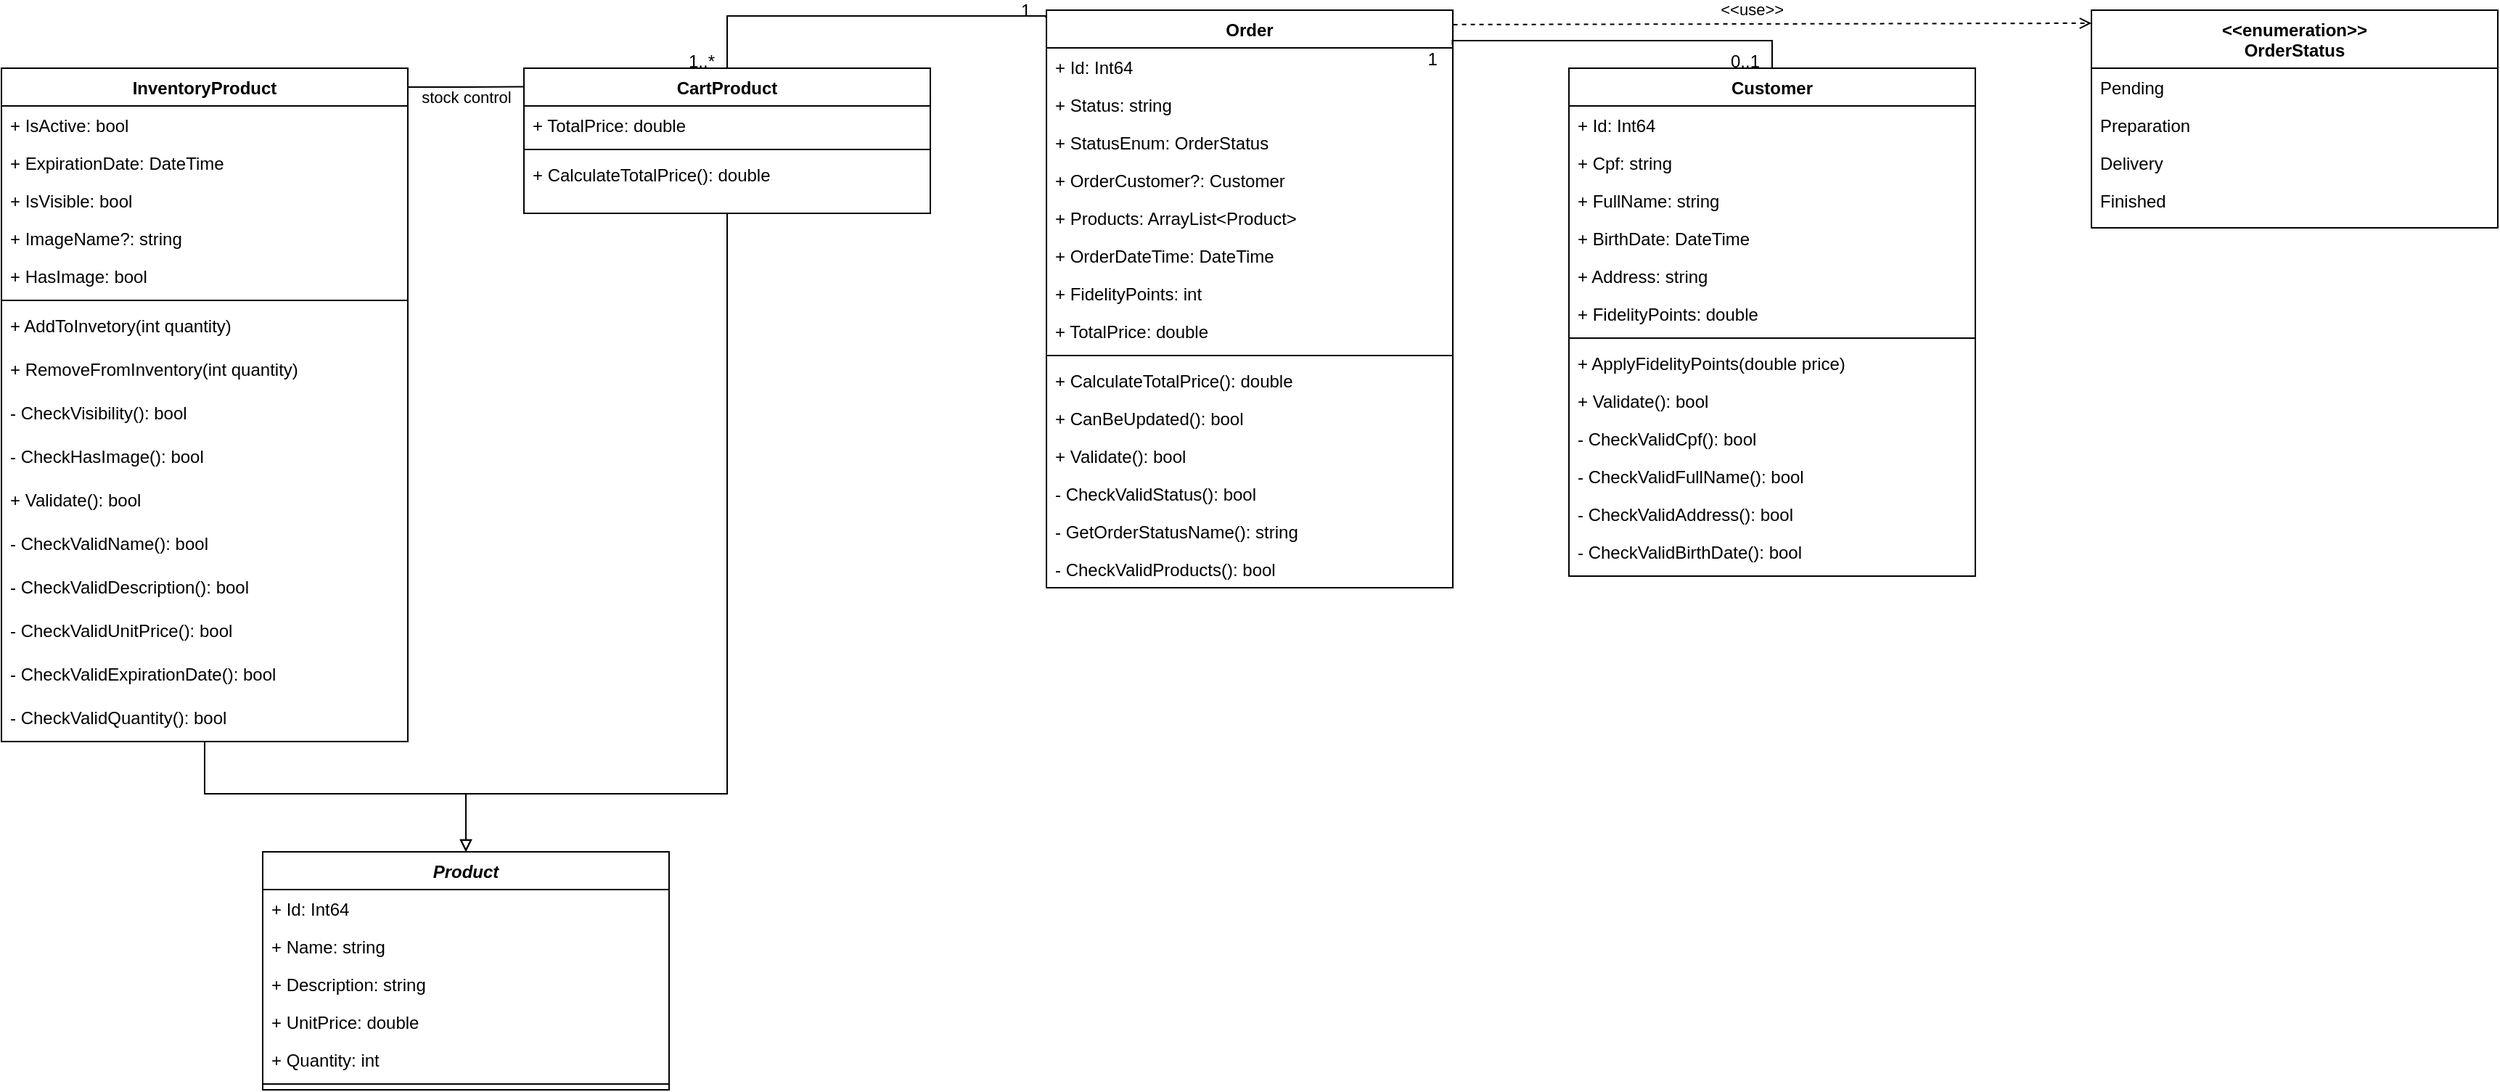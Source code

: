 <mxfile version="20.6.0" type="device"><diagram id="C5RBs43oDa-KdzZeNtuy" name="Page-1"><mxGraphModel dx="1929" dy="572" grid="1" gridSize="10" guides="0" tooltips="1" connect="1" arrows="1" fold="1" page="1" pageScale="1" pageWidth="827" pageHeight="1169" math="0" shadow="0"><root><mxCell id="WIyWlLk6GJQsqaUBKTNV-0"/><mxCell id="WIyWlLk6GJQsqaUBKTNV-1" parent="WIyWlLk6GJQsqaUBKTNV-0"/><mxCell id="APtHg-tRqLhJaYtIU60p-8" value="CartProduct" style="swimlane;fontStyle=1;align=center;verticalAlign=top;childLayout=stackLayout;horizontal=1;startSize=26;horizontalStack=0;resizeParent=1;resizeLast=0;collapsible=1;marginBottom=0;rounded=0;shadow=0;strokeWidth=1;" parent="WIyWlLk6GJQsqaUBKTNV-1" vertex="1"><mxGeometry x="80" y="80" width="280" height="100" as="geometry"><mxRectangle x="230" y="140" width="160" height="26" as="alternateBounds"/></mxGeometry></mxCell><mxCell id="APtHg-tRqLhJaYtIU60p-19" value="+ TotalPrice: double" style="text;align=left;verticalAlign=top;spacingLeft=4;spacingRight=4;overflow=hidden;rotatable=0;points=[[0,0.5],[1,0.5]];portConstraint=eastwest;rounded=0;shadow=0;html=0;" parent="APtHg-tRqLhJaYtIU60p-8" vertex="1"><mxGeometry y="26" width="280" height="26" as="geometry"/></mxCell><mxCell id="APtHg-tRqLhJaYtIU60p-16" value="" style="line;html=1;strokeWidth=1;align=left;verticalAlign=middle;spacingTop=-1;spacingLeft=3;spacingRight=3;rotatable=0;labelPosition=right;points=[];portConstraint=eastwest;" parent="APtHg-tRqLhJaYtIU60p-8" vertex="1"><mxGeometry y="52" width="280" height="8" as="geometry"/></mxCell><mxCell id="APtHg-tRqLhJaYtIU60p-17" value="+ CalculateTotalPrice(): double" style="text;align=left;verticalAlign=top;spacingLeft=4;spacingRight=4;overflow=hidden;rotatable=0;points=[[0,0.5],[1,0.5]];portConstraint=eastwest;" parent="APtHg-tRqLhJaYtIU60p-8" vertex="1"><mxGeometry y="60" width="280" height="26" as="geometry"/></mxCell><mxCell id="APtHg-tRqLhJaYtIU60p-33" value="Order" style="swimlane;fontStyle=1;align=center;verticalAlign=top;childLayout=stackLayout;horizontal=1;startSize=26;horizontalStack=0;resizeParent=1;resizeLast=0;collapsible=1;marginBottom=0;rounded=0;shadow=0;strokeWidth=1;" parent="WIyWlLk6GJQsqaUBKTNV-1" vertex="1"><mxGeometry x="440" y="40" width="280" height="398" as="geometry"><mxRectangle x="230" y="140" width="160" height="26" as="alternateBounds"/></mxGeometry></mxCell><mxCell id="APtHg-tRqLhJaYtIU60p-34" value="+ Id: Int64" style="text;align=left;verticalAlign=top;spacingLeft=4;spacingRight=4;overflow=hidden;rotatable=0;points=[[0,0.5],[1,0.5]];portConstraint=eastwest;" parent="APtHg-tRqLhJaYtIU60p-33" vertex="1"><mxGeometry y="26" width="280" height="26" as="geometry"/></mxCell><mxCell id="Oz1AFpoczf8Ei12uvzQP-71" value="+ Status: string" style="text;align=left;verticalAlign=top;spacingLeft=4;spacingRight=4;overflow=hidden;rotatable=0;points=[[0,0.5],[1,0.5]];portConstraint=eastwest;" parent="APtHg-tRqLhJaYtIU60p-33" vertex="1"><mxGeometry y="52" width="280" height="26" as="geometry"/></mxCell><mxCell id="Ln4JqhIbLBqMXvwUg4IR-0" value="+ StatusEnum: OrderStatus" style="text;align=left;verticalAlign=top;spacingLeft=4;spacingRight=4;overflow=hidden;rotatable=0;points=[[0,0.5],[1,0.5]];portConstraint=eastwest;" vertex="1" parent="APtHg-tRqLhJaYtIU60p-33"><mxGeometry y="78" width="280" height="26" as="geometry"/></mxCell><mxCell id="APtHg-tRqLhJaYtIU60p-35" value="+ OrderCustomer?: Customer" style="text;align=left;verticalAlign=top;spacingLeft=4;spacingRight=4;overflow=hidden;rotatable=0;points=[[0,0.5],[1,0.5]];portConstraint=eastwest;rounded=0;shadow=0;html=0;" parent="APtHg-tRqLhJaYtIU60p-33" vertex="1"><mxGeometry y="104" width="280" height="26" as="geometry"/></mxCell><mxCell id="APtHg-tRqLhJaYtIU60p-36" value="+ Products: ArrayList&lt;Product&gt;" style="text;align=left;verticalAlign=top;spacingLeft=4;spacingRight=4;overflow=hidden;rotatable=0;points=[[0,0.5],[1,0.5]];portConstraint=eastwest;rounded=0;shadow=0;html=0;" parent="APtHg-tRqLhJaYtIU60p-33" vertex="1"><mxGeometry y="130" width="280" height="26" as="geometry"/></mxCell><mxCell id="APtHg-tRqLhJaYtIU60p-109" value="+ OrderDateTime: DateTime" style="text;align=left;verticalAlign=top;spacingLeft=4;spacingRight=4;overflow=hidden;rotatable=0;points=[[0,0.5],[1,0.5]];portConstraint=eastwest;rounded=0;shadow=0;html=0;" parent="APtHg-tRqLhJaYtIU60p-33" vertex="1"><mxGeometry y="156" width="280" height="26" as="geometry"/></mxCell><mxCell id="PEvZ39Epc1jUpKVXOQM1-0" value="+ FidelityPoints: int" style="text;align=left;verticalAlign=top;spacingLeft=4;spacingRight=4;overflow=hidden;rotatable=0;points=[[0,0.5],[1,0.5]];portConstraint=eastwest;rounded=0;shadow=0;html=0;" parent="APtHg-tRqLhJaYtIU60p-33" vertex="1"><mxGeometry y="182" width="280" height="26" as="geometry"/></mxCell><mxCell id="APtHg-tRqLhJaYtIU60p-37" value="+ TotalPrice: double" style="text;align=left;verticalAlign=top;spacingLeft=4;spacingRight=4;overflow=hidden;rotatable=0;points=[[0,0.5],[1,0.5]];portConstraint=eastwest;rounded=0;shadow=0;html=0;" parent="APtHg-tRqLhJaYtIU60p-33" vertex="1"><mxGeometry y="208" width="280" height="26" as="geometry"/></mxCell><mxCell id="APtHg-tRqLhJaYtIU60p-38" value="" style="line;html=1;strokeWidth=1;align=left;verticalAlign=middle;spacingTop=-1;spacingLeft=3;spacingRight=3;rotatable=0;labelPosition=right;points=[];portConstraint=eastwest;" parent="APtHg-tRqLhJaYtIU60p-33" vertex="1"><mxGeometry y="234" width="280" height="8" as="geometry"/></mxCell><mxCell id="APtHg-tRqLhJaYtIU60p-39" value="+ CalculateTotalPrice(): double" style="text;align=left;verticalAlign=top;spacingLeft=4;spacingRight=4;overflow=hidden;rotatable=0;points=[[0,0.5],[1,0.5]];portConstraint=eastwest;" parent="APtHg-tRqLhJaYtIU60p-33" vertex="1"><mxGeometry y="242" width="280" height="26" as="geometry"/></mxCell><mxCell id="QbLwU778G9FAzQYPVVws-0" value="+ CanBeUpdated(): bool" style="text;align=left;verticalAlign=top;spacingLeft=4;spacingRight=4;overflow=hidden;rotatable=0;points=[[0,0.5],[1,0.5]];portConstraint=eastwest;" parent="APtHg-tRqLhJaYtIU60p-33" vertex="1"><mxGeometry y="268" width="280" height="26" as="geometry"/></mxCell><mxCell id="APtHg-tRqLhJaYtIU60p-108" value="+ Validate(): bool" style="text;align=left;verticalAlign=top;spacingLeft=4;spacingRight=4;overflow=hidden;rotatable=0;points=[[0,0.5],[1,0.5]];portConstraint=eastwest;" parent="APtHg-tRqLhJaYtIU60p-33" vertex="1"><mxGeometry y="294" width="280" height="26" as="geometry"/></mxCell><mxCell id="APtHg-tRqLhJaYtIU60p-110" value="- CheckValidStatus(): bool" style="text;align=left;verticalAlign=top;spacingLeft=4;spacingRight=4;overflow=hidden;rotatable=0;points=[[0,0.5],[1,0.5]];portConstraint=eastwest;" parent="APtHg-tRqLhJaYtIU60p-33" vertex="1"><mxGeometry y="320" width="280" height="26" as="geometry"/></mxCell><mxCell id="t6-JTKtzcupznVUAUfSo-50" value="- GetOrderStatusName(): string" style="text;align=left;verticalAlign=top;spacingLeft=4;spacingRight=4;overflow=hidden;rotatable=0;points=[[0,0.5],[1,0.5]];portConstraint=eastwest;" parent="APtHg-tRqLhJaYtIU60p-33" vertex="1"><mxGeometry y="346" width="280" height="26" as="geometry"/></mxCell><mxCell id="Oz1AFpoczf8Ei12uvzQP-85" value="- CheckValidProducts(): bool" style="text;align=left;verticalAlign=top;spacingLeft=4;spacingRight=4;overflow=hidden;rotatable=0;points=[[0,0.5],[1,0.5]];portConstraint=eastwest;" parent="APtHg-tRqLhJaYtIU60p-33" vertex="1"><mxGeometry y="372" width="280" height="26" as="geometry"/></mxCell><mxCell id="APtHg-tRqLhJaYtIU60p-40" value="" style="endArrow=none;shadow=0;strokeWidth=1;rounded=0;endFill=0;edgeStyle=elbowEdgeStyle;elbow=vertical;entryX=0.5;entryY=0;entryDx=0;entryDy=0;exitX=-0.002;exitY=0.013;exitDx=0;exitDy=0;exitPerimeter=0;" parent="WIyWlLk6GJQsqaUBKTNV-1" source="APtHg-tRqLhJaYtIU60p-33" target="APtHg-tRqLhJaYtIU60p-8" edge="1"><mxGeometry x="0.5" y="41" relative="1" as="geometry"><mxPoint x="330" y="30" as="sourcePoint"/><mxPoint x="730" y="50" as="targetPoint"/><mxPoint x="-40" y="32" as="offset"/><Array as="points"><mxPoint x="170" y="44"/><mxPoint x="180" y="50"/></Array></mxGeometry></mxCell><mxCell id="APtHg-tRqLhJaYtIU60p-41" value="1" style="resizable=0;align=left;verticalAlign=bottom;labelBackgroundColor=none;fontSize=12;" parent="APtHg-tRqLhJaYtIU60p-40" connectable="0" vertex="1"><mxGeometry x="-1" relative="1" as="geometry"><mxPoint x="-19" y="4" as="offset"/></mxGeometry></mxCell><mxCell id="APtHg-tRqLhJaYtIU60p-42" value="1..*" style="resizable=0;align=right;verticalAlign=bottom;labelBackgroundColor=none;fontSize=12;" parent="APtHg-tRqLhJaYtIU60p-40" connectable="0" vertex="1"><mxGeometry x="1" relative="1" as="geometry"><mxPoint x="-7" y="4" as="offset"/></mxGeometry></mxCell><mxCell id="APtHg-tRqLhJaYtIU60p-50" value="Customer" style="swimlane;fontStyle=1;align=center;verticalAlign=top;childLayout=stackLayout;horizontal=1;startSize=26;horizontalStack=0;resizeParent=1;resizeLast=0;collapsible=1;marginBottom=0;rounded=0;shadow=0;strokeWidth=1;" parent="WIyWlLk6GJQsqaUBKTNV-1" vertex="1"><mxGeometry x="800" y="80" width="280" height="350" as="geometry"><mxRectangle x="230" y="140" width="160" height="26" as="alternateBounds"/></mxGeometry></mxCell><mxCell id="APtHg-tRqLhJaYtIU60p-51" value="+ Id: Int64" style="text;align=left;verticalAlign=top;spacingLeft=4;spacingRight=4;overflow=hidden;rotatable=0;points=[[0,0.5],[1,0.5]];portConstraint=eastwest;" parent="APtHg-tRqLhJaYtIU60p-50" vertex="1"><mxGeometry y="26" width="280" height="26" as="geometry"/></mxCell><mxCell id="APtHg-tRqLhJaYtIU60p-52" value="+ Cpf: string" style="text;align=left;verticalAlign=top;spacingLeft=4;spacingRight=4;overflow=hidden;rotatable=0;points=[[0,0.5],[1,0.5]];portConstraint=eastwest;rounded=0;shadow=0;html=0;" parent="APtHg-tRqLhJaYtIU60p-50" vertex="1"><mxGeometry y="52" width="280" height="26" as="geometry"/></mxCell><mxCell id="Oz1AFpoczf8Ei12uvzQP-0" value="+ FullName: string" style="text;align=left;verticalAlign=top;spacingLeft=4;spacingRight=4;overflow=hidden;rotatable=0;points=[[0,0.5],[1,0.5]];portConstraint=eastwest;" parent="APtHg-tRqLhJaYtIU60p-50" vertex="1"><mxGeometry y="78" width="280" height="26" as="geometry"/></mxCell><mxCell id="APtHg-tRqLhJaYtIU60p-53" value="+ BirthDate: DateTime" style="text;align=left;verticalAlign=top;spacingLeft=4;spacingRight=4;overflow=hidden;rotatable=0;points=[[0,0.5],[1,0.5]];portConstraint=eastwest;rounded=0;shadow=0;html=0;" parent="APtHg-tRqLhJaYtIU60p-50" vertex="1"><mxGeometry y="104" width="280" height="26" as="geometry"/></mxCell><mxCell id="PEvZ39Epc1jUpKVXOQM1-1" value="+ Address: string" style="text;align=left;verticalAlign=top;spacingLeft=4;spacingRight=4;overflow=hidden;rotatable=0;points=[[0,0.5],[1,0.5]];portConstraint=eastwest;rounded=0;shadow=0;html=0;" parent="APtHg-tRqLhJaYtIU60p-50" vertex="1"><mxGeometry y="130" width="280" height="26" as="geometry"/></mxCell><mxCell id="APtHg-tRqLhJaYtIU60p-54" value="+ FidelityPoints: double" style="text;align=left;verticalAlign=top;spacingLeft=4;spacingRight=4;overflow=hidden;rotatable=0;points=[[0,0.5],[1,0.5]];portConstraint=eastwest;rounded=0;shadow=0;html=0;" parent="APtHg-tRqLhJaYtIU60p-50" vertex="1"><mxGeometry y="156" width="280" height="26" as="geometry"/></mxCell><mxCell id="APtHg-tRqLhJaYtIU60p-55" value="" style="line;html=1;strokeWidth=1;align=left;verticalAlign=middle;spacingTop=-1;spacingLeft=3;spacingRight=3;rotatable=0;labelPosition=right;points=[];portConstraint=eastwest;" parent="APtHg-tRqLhJaYtIU60p-50" vertex="1"><mxGeometry y="182" width="280" height="8" as="geometry"/></mxCell><mxCell id="PEvZ39Epc1jUpKVXOQM1-16" value="+ ApplyFidelityPoints(double price)" style="text;align=left;verticalAlign=top;spacingLeft=4;spacingRight=4;overflow=hidden;rotatable=0;points=[[0,0.5],[1,0.5]];portConstraint=eastwest;rounded=0;shadow=0;html=0;" parent="APtHg-tRqLhJaYtIU60p-50" vertex="1"><mxGeometry y="190" width="280" height="26" as="geometry"/></mxCell><mxCell id="PEvZ39Epc1jUpKVXOQM1-17" value="+ Validate(): bool" style="text;align=left;verticalAlign=top;spacingLeft=4;spacingRight=4;overflow=hidden;rotatable=0;points=[[0,0.5],[1,0.5]];portConstraint=eastwest;rounded=0;shadow=0;html=0;" parent="APtHg-tRqLhJaYtIU60p-50" vertex="1"><mxGeometry y="216" width="280" height="26" as="geometry"/></mxCell><mxCell id="Oz1AFpoczf8Ei12uvzQP-1" value="- CheckValidCpf(): bool" style="text;align=left;verticalAlign=top;spacingLeft=4;spacingRight=4;overflow=hidden;rotatable=0;points=[[0,0.5],[1,0.5]];portConstraint=eastwest;rounded=0;shadow=0;html=0;" parent="APtHg-tRqLhJaYtIU60p-50" vertex="1"><mxGeometry y="242" width="280" height="26" as="geometry"/></mxCell><mxCell id="Oz1AFpoczf8Ei12uvzQP-2" value="- CheckValidFullName(): bool" style="text;align=left;verticalAlign=top;spacingLeft=4;spacingRight=4;overflow=hidden;rotatable=0;points=[[0,0.5],[1,0.5]];portConstraint=eastwest;rounded=0;shadow=0;html=0;" parent="APtHg-tRqLhJaYtIU60p-50" vertex="1"><mxGeometry y="268" width="280" height="26" as="geometry"/></mxCell><mxCell id="Oz1AFpoczf8Ei12uvzQP-3" value="- CheckValidAddress(): bool" style="text;align=left;verticalAlign=top;spacingLeft=4;spacingRight=4;overflow=hidden;rotatable=0;points=[[0,0.5],[1,0.5]];portConstraint=eastwest;rounded=0;shadow=0;html=0;" parent="APtHg-tRqLhJaYtIU60p-50" vertex="1"><mxGeometry y="294" width="280" height="26" as="geometry"/></mxCell><mxCell id="Oz1AFpoczf8Ei12uvzQP-4" value="- CheckValidBirthDate(): bool" style="text;align=left;verticalAlign=top;spacingLeft=4;spacingRight=4;overflow=hidden;rotatable=0;points=[[0,0.5],[1,0.5]];portConstraint=eastwest;rounded=0;shadow=0;html=0;" parent="APtHg-tRqLhJaYtIU60p-50" vertex="1"><mxGeometry y="320" width="280" height="26" as="geometry"/></mxCell><mxCell id="APtHg-tRqLhJaYtIU60p-57" value="" style="endArrow=none;shadow=0;strokeWidth=1;rounded=0;endFill=0;edgeStyle=elbowEdgeStyle;elbow=vertical;entryX=0.5;entryY=0;entryDx=0;entryDy=0;exitX=0.999;exitY=0.061;exitDx=0;exitDy=0;exitPerimeter=0;" parent="WIyWlLk6GJQsqaUBKTNV-1" source="APtHg-tRqLhJaYtIU60p-33" target="APtHg-tRqLhJaYtIU60p-50" edge="1"><mxGeometry x="0.5" y="41" relative="1" as="geometry"><mxPoint x="730" y="70" as="sourcePoint"/><mxPoint x="790" y="100" as="targetPoint"/><mxPoint x="-40" y="32" as="offset"/><Array as="points"><mxPoint x="770" y="61"/></Array></mxGeometry></mxCell><mxCell id="APtHg-tRqLhJaYtIU60p-58" value="1" style="resizable=0;align=left;verticalAlign=bottom;labelBackgroundColor=none;fontSize=12;" parent="APtHg-tRqLhJaYtIU60p-57" connectable="0" vertex="1"><mxGeometry x="-1" relative="1" as="geometry"><mxPoint x="-19" y="18" as="offset"/></mxGeometry></mxCell><mxCell id="APtHg-tRqLhJaYtIU60p-59" value="0..1" style="resizable=0;align=right;verticalAlign=bottom;labelBackgroundColor=none;fontSize=12;" parent="APtHg-tRqLhJaYtIU60p-57" connectable="0" vertex="1"><mxGeometry x="1" relative="1" as="geometry"><mxPoint x="-7" y="4" as="offset"/></mxGeometry></mxCell><mxCell id="Oz1AFpoczf8Ei12uvzQP-32" value="&lt;&lt;enumeration&gt;&gt;&#xA;OrderStatus&#xA;" style="swimlane;fontStyle=1;align=center;verticalAlign=top;childLayout=stackLayout;horizontal=1;startSize=40;horizontalStack=0;resizeParent=1;resizeLast=0;collapsible=1;marginBottom=0;rounded=0;shadow=0;strokeWidth=1;" parent="WIyWlLk6GJQsqaUBKTNV-1" vertex="1"><mxGeometry x="1160" y="40" width="280" height="150" as="geometry"><mxRectangle x="230" y="140" width="160" height="26" as="alternateBounds"/></mxGeometry></mxCell><mxCell id="Oz1AFpoczf8Ei12uvzQP-33" value="Pending" style="text;align=left;verticalAlign=top;spacingLeft=4;spacingRight=4;overflow=hidden;rotatable=0;points=[[0,0.5],[1,0.5]];portConstraint=eastwest;" parent="Oz1AFpoczf8Ei12uvzQP-32" vertex="1"><mxGeometry y="40" width="280" height="26" as="geometry"/></mxCell><mxCell id="Oz1AFpoczf8Ei12uvzQP-36" value="Preparation" style="text;align=left;verticalAlign=top;spacingLeft=4;spacingRight=4;overflow=hidden;rotatable=0;points=[[0,0.5],[1,0.5]];portConstraint=eastwest;rounded=0;shadow=0;html=0;" parent="Oz1AFpoczf8Ei12uvzQP-32" vertex="1"><mxGeometry y="66" width="280" height="26" as="geometry"/></mxCell><mxCell id="Oz1AFpoczf8Ei12uvzQP-34" value="Delivery" style="text;align=left;verticalAlign=top;spacingLeft=4;spacingRight=4;overflow=hidden;rotatable=0;points=[[0,0.5],[1,0.5]];portConstraint=eastwest;rounded=0;shadow=0;html=0;" parent="Oz1AFpoczf8Ei12uvzQP-32" vertex="1"><mxGeometry y="92" width="280" height="26" as="geometry"/></mxCell><mxCell id="Oz1AFpoczf8Ei12uvzQP-35" value="Finished" style="text;align=left;verticalAlign=top;spacingLeft=4;spacingRight=4;overflow=hidden;rotatable=0;points=[[0,0.5],[1,0.5]];portConstraint=eastwest;rounded=0;shadow=0;html=0;" parent="Oz1AFpoczf8Ei12uvzQP-32" vertex="1"><mxGeometry y="118" width="280" height="26" as="geometry"/></mxCell><mxCell id="Oz1AFpoczf8Ei12uvzQP-68" value="&lt;&lt;use&gt;&gt;" style="endArrow=open;shadow=0;strokeWidth=1;rounded=0;endFill=1;edgeStyle=elbowEdgeStyle;elbow=vertical;exitX=1.001;exitY=0.025;exitDx=0;exitDy=0;dashed=1;exitPerimeter=0;" parent="WIyWlLk6GJQsqaUBKTNV-1" source="APtHg-tRqLhJaYtIU60p-33" target="Oz1AFpoczf8Ei12uvzQP-32" edge="1"><mxGeometry x="-0.061" y="10" relative="1" as="geometry"><mxPoint x="540.0" y="10.29" as="sourcePoint"/><mxPoint x="1130" y="50" as="targetPoint"/><mxPoint as="offset"/><Array as="points"><mxPoint x="940" y="49"/></Array></mxGeometry></mxCell><mxCell id="t6-JTKtzcupznVUAUfSo-0" value="InventoryProduct" style="swimlane;fontStyle=1;align=center;verticalAlign=top;childLayout=stackLayout;horizontal=1;startSize=26;horizontalStack=0;resizeParent=1;resizeLast=0;collapsible=1;marginBottom=0;rounded=0;shadow=0;strokeWidth=1;" parent="WIyWlLk6GJQsqaUBKTNV-1" vertex="1"><mxGeometry x="-280" y="80" width="280" height="464" as="geometry"><mxRectangle x="230" y="140" width="160" height="26" as="alternateBounds"/></mxGeometry></mxCell><mxCell id="t6-JTKtzcupznVUAUfSo-4" value="+ IsActive: bool" style="text;align=left;verticalAlign=top;spacingLeft=4;spacingRight=4;overflow=hidden;rotatable=0;points=[[0,0.5],[1,0.5]];portConstraint=eastwest;" parent="t6-JTKtzcupznVUAUfSo-0" vertex="1"><mxGeometry y="26" width="280" height="26" as="geometry"/></mxCell><mxCell id="t6-JTKtzcupznVUAUfSo-5" value="+ ExpirationDate: DateTime" style="text;align=left;verticalAlign=top;spacingLeft=4;spacingRight=4;overflow=hidden;rotatable=0;points=[[0,0.5],[1,0.5]];portConstraint=eastwest;rounded=0;shadow=0;html=0;" parent="t6-JTKtzcupznVUAUfSo-0" vertex="1"><mxGeometry y="52" width="280" height="26" as="geometry"/></mxCell><mxCell id="t6-JTKtzcupznVUAUfSo-9" value="+ IsVisible: bool" style="text;align=left;verticalAlign=top;spacingLeft=4;spacingRight=4;overflow=hidden;rotatable=0;points=[[0,0.5],[1,0.5]];portConstraint=eastwest;" parent="t6-JTKtzcupznVUAUfSo-0" vertex="1"><mxGeometry y="78" width="280" height="26" as="geometry"/></mxCell><mxCell id="t6-JTKtzcupznVUAUfSo-47" value="+ ImageName?: string" style="text;align=left;verticalAlign=top;spacingLeft=4;spacingRight=4;overflow=hidden;rotatable=0;points=[[0,0.5],[1,0.5]];portConstraint=eastwest;" parent="t6-JTKtzcupznVUAUfSo-0" vertex="1"><mxGeometry y="104" width="280" height="26" as="geometry"/></mxCell><mxCell id="t6-JTKtzcupznVUAUfSo-10" value="+ HasImage: bool" style="text;align=left;verticalAlign=top;spacingLeft=4;spacingRight=4;overflow=hidden;rotatable=0;points=[[0,0.5],[1,0.5]];portConstraint=eastwest;" parent="t6-JTKtzcupznVUAUfSo-0" vertex="1"><mxGeometry y="130" width="280" height="26" as="geometry"/></mxCell><mxCell id="t6-JTKtzcupznVUAUfSo-11" value="" style="line;html=1;strokeWidth=1;align=left;verticalAlign=middle;spacingTop=-1;spacingLeft=3;spacingRight=3;rotatable=0;labelPosition=right;points=[];portConstraint=eastwest;" parent="t6-JTKtzcupznVUAUfSo-0" vertex="1"><mxGeometry y="156" width="280" height="8" as="geometry"/></mxCell><mxCell id="t6-JTKtzcupznVUAUfSo-13" value="+ AddToInvetory(int quantity)" style="text;align=left;verticalAlign=top;spacingLeft=4;spacingRight=4;overflow=hidden;rotatable=0;points=[[0,0.5],[1,0.5]];portConstraint=eastwest;" parent="t6-JTKtzcupznVUAUfSo-0" vertex="1"><mxGeometry y="164" width="280" height="30" as="geometry"/></mxCell><mxCell id="t6-JTKtzcupznVUAUfSo-14" value="+ RemoveFromInventory(int quantity)" style="text;align=left;verticalAlign=top;spacingLeft=4;spacingRight=4;overflow=hidden;rotatable=0;points=[[0,0.5],[1,0.5]];portConstraint=eastwest;" parent="t6-JTKtzcupznVUAUfSo-0" vertex="1"><mxGeometry y="194" width="280" height="30" as="geometry"/></mxCell><mxCell id="t6-JTKtzcupznVUAUfSo-15" value="- CheckVisibility(): bool" style="text;align=left;verticalAlign=top;spacingLeft=4;spacingRight=4;overflow=hidden;rotatable=0;points=[[0,0.5],[1,0.5]];portConstraint=eastwest;" parent="t6-JTKtzcupznVUAUfSo-0" vertex="1"><mxGeometry y="224" width="280" height="30" as="geometry"/></mxCell><mxCell id="t6-JTKtzcupznVUAUfSo-48" value="- CheckHasImage(): bool" style="text;align=left;verticalAlign=top;spacingLeft=4;spacingRight=4;overflow=hidden;rotatable=0;points=[[0,0.5],[1,0.5]];portConstraint=eastwest;" parent="t6-JTKtzcupznVUAUfSo-0" vertex="1"><mxGeometry y="254" width="280" height="30" as="geometry"/></mxCell><mxCell id="t6-JTKtzcupznVUAUfSo-16" value="+ Validate(): bool" style="text;align=left;verticalAlign=top;spacingLeft=4;spacingRight=4;overflow=hidden;rotatable=0;points=[[0,0.5],[1,0.5]];portConstraint=eastwest;" parent="t6-JTKtzcupznVUAUfSo-0" vertex="1"><mxGeometry y="284" width="280" height="30" as="geometry"/></mxCell><mxCell id="t6-JTKtzcupznVUAUfSo-17" value="- CheckValidName(): bool" style="text;align=left;verticalAlign=top;spacingLeft=4;spacingRight=4;overflow=hidden;rotatable=0;points=[[0,0.5],[1,0.5]];portConstraint=eastwest;" parent="t6-JTKtzcupznVUAUfSo-0" vertex="1"><mxGeometry y="314" width="280" height="30" as="geometry"/></mxCell><mxCell id="t6-JTKtzcupznVUAUfSo-18" value="- CheckValidDescription(): bool" style="text;align=left;verticalAlign=top;spacingLeft=4;spacingRight=4;overflow=hidden;rotatable=0;points=[[0,0.5],[1,0.5]];portConstraint=eastwest;" parent="t6-JTKtzcupznVUAUfSo-0" vertex="1"><mxGeometry y="344" width="280" height="30" as="geometry"/></mxCell><mxCell id="t6-JTKtzcupznVUAUfSo-19" value="- CheckValidUnitPrice(): bool" style="text;align=left;verticalAlign=top;spacingLeft=4;spacingRight=4;overflow=hidden;rotatable=0;points=[[0,0.5],[1,0.5]];portConstraint=eastwest;" parent="t6-JTKtzcupznVUAUfSo-0" vertex="1"><mxGeometry y="374" width="280" height="30" as="geometry"/></mxCell><mxCell id="t6-JTKtzcupznVUAUfSo-20" value="- CheckValidExpirationDate(): bool" style="text;align=left;verticalAlign=top;spacingLeft=4;spacingRight=4;overflow=hidden;rotatable=0;points=[[0,0.5],[1,0.5]];portConstraint=eastwest;" parent="t6-JTKtzcupznVUAUfSo-0" vertex="1"><mxGeometry y="404" width="280" height="30" as="geometry"/></mxCell><mxCell id="t6-JTKtzcupznVUAUfSo-21" value="- CheckValidQuantity(): bool" style="text;align=left;verticalAlign=top;spacingLeft=4;spacingRight=4;overflow=hidden;rotatable=0;points=[[0,0.5],[1,0.5]];portConstraint=eastwest;" parent="t6-JTKtzcupznVUAUfSo-0" vertex="1"><mxGeometry y="434" width="280" height="30" as="geometry"/></mxCell><mxCell id="t6-JTKtzcupznVUAUfSo-44" style="edgeStyle=orthogonalEdgeStyle;rounded=0;orthogonalLoop=1;jettySize=auto;html=1;endArrow=none;endFill=0;startArrow=block;startFill=0;entryX=0.5;entryY=1;entryDx=0;entryDy=0;" parent="WIyWlLk6GJQsqaUBKTNV-1" source="t6-JTKtzcupznVUAUfSo-22" target="APtHg-tRqLhJaYtIU60p-8" edge="1"><mxGeometry relative="1" as="geometry"><mxPoint x="220" y="671" as="targetPoint"/><Array as="points"><mxPoint x="40" y="580"/><mxPoint x="220" y="580"/></Array></mxGeometry></mxCell><mxCell id="t6-JTKtzcupznVUAUfSo-22" value="Product" style="swimlane;fontStyle=3;align=center;verticalAlign=top;childLayout=stackLayout;horizontal=1;startSize=26;horizontalStack=0;resizeParent=1;resizeLast=0;collapsible=1;marginBottom=0;rounded=0;shadow=0;strokeWidth=1;" parent="WIyWlLk6GJQsqaUBKTNV-1" vertex="1"><mxGeometry x="-100" y="620" width="280" height="164" as="geometry"><mxRectangle x="230" y="140" width="160" height="26" as="alternateBounds"/></mxGeometry></mxCell><mxCell id="t6-JTKtzcupznVUAUfSo-23" value="+ Id: Int64" style="text;align=left;verticalAlign=top;spacingLeft=4;spacingRight=4;overflow=hidden;rotatable=0;points=[[0,0.5],[1,0.5]];portConstraint=eastwest;" parent="t6-JTKtzcupznVUAUfSo-22" vertex="1"><mxGeometry y="26" width="280" height="26" as="geometry"/></mxCell><mxCell id="t6-JTKtzcupznVUAUfSo-24" value="+ Name: string" style="text;align=left;verticalAlign=top;spacingLeft=4;spacingRight=4;overflow=hidden;rotatable=0;points=[[0,0.5],[1,0.5]];portConstraint=eastwest;" parent="t6-JTKtzcupznVUAUfSo-22" vertex="1"><mxGeometry y="52" width="280" height="26" as="geometry"/></mxCell><mxCell id="t6-JTKtzcupznVUAUfSo-25" value="+ Description: string" style="text;align=left;verticalAlign=top;spacingLeft=4;spacingRight=4;overflow=hidden;rotatable=0;points=[[0,0.5],[1,0.5]];portConstraint=eastwest;" parent="t6-JTKtzcupznVUAUfSo-22" vertex="1"><mxGeometry y="78" width="280" height="26" as="geometry"/></mxCell><mxCell id="t6-JTKtzcupznVUAUfSo-29" value="+ UnitPrice: double" style="text;align=left;verticalAlign=top;spacingLeft=4;spacingRight=4;overflow=hidden;rotatable=0;points=[[0,0.5],[1,0.5]];portConstraint=eastwest;rounded=0;shadow=0;html=0;" parent="t6-JTKtzcupznVUAUfSo-22" vertex="1"><mxGeometry y="104" width="280" height="26" as="geometry"/></mxCell><mxCell id="t6-JTKtzcupznVUAUfSo-28" value="+ Quantity: int" style="text;align=left;verticalAlign=top;spacingLeft=4;spacingRight=4;overflow=hidden;rotatable=0;points=[[0,0.5],[1,0.5]];portConstraint=eastwest;rounded=0;shadow=0;html=0;" parent="t6-JTKtzcupznVUAUfSo-22" vertex="1"><mxGeometry y="130" width="280" height="26" as="geometry"/></mxCell><mxCell id="t6-JTKtzcupznVUAUfSo-33" value="" style="line;html=1;strokeWidth=1;align=left;verticalAlign=middle;spacingTop=-1;spacingLeft=3;spacingRight=3;rotatable=0;labelPosition=right;points=[];portConstraint=eastwest;" parent="t6-JTKtzcupznVUAUfSo-22" vertex="1"><mxGeometry y="156" width="280" height="8" as="geometry"/></mxCell><mxCell id="t6-JTKtzcupznVUAUfSo-45" style="edgeStyle=orthogonalEdgeStyle;rounded=0;orthogonalLoop=1;jettySize=auto;html=1;exitX=0.5;exitY=0;exitDx=0;exitDy=0;endArrow=none;endFill=0;startArrow=block;startFill=0;entryX=0.5;entryY=1;entryDx=0;entryDy=0;" parent="WIyWlLk6GJQsqaUBKTNV-1" source="t6-JTKtzcupznVUAUfSo-22" target="t6-JTKtzcupznVUAUfSo-0" edge="1"><mxGeometry relative="1" as="geometry"><mxPoint x="-140" y="670" as="targetPoint"/><mxPoint x="-220" y="749.4" as="sourcePoint"/><Array as="points"><mxPoint x="40" y="580"/><mxPoint x="-140" y="580"/></Array></mxGeometry></mxCell><mxCell id="t6-JTKtzcupznVUAUfSo-46" value="stock control" style="edgeStyle=orthogonalEdgeStyle;rounded=0;orthogonalLoop=1;jettySize=auto;html=1;entryX=0.001;entryY=0.127;entryDx=0;entryDy=0;endArrow=none;endFill=0;entryPerimeter=0;" parent="WIyWlLk6GJQsqaUBKTNV-1" target="APtHg-tRqLhJaYtIU60p-8" edge="1"><mxGeometry x="0.009" y="-7" relative="1" as="geometry"><mxPoint y="94" as="sourcePoint"/><Array as="points"><mxPoint y="93"/><mxPoint x="40" y="93"/></Array><mxPoint as="offset"/></mxGeometry></mxCell></root></mxGraphModel></diagram></mxfile>
